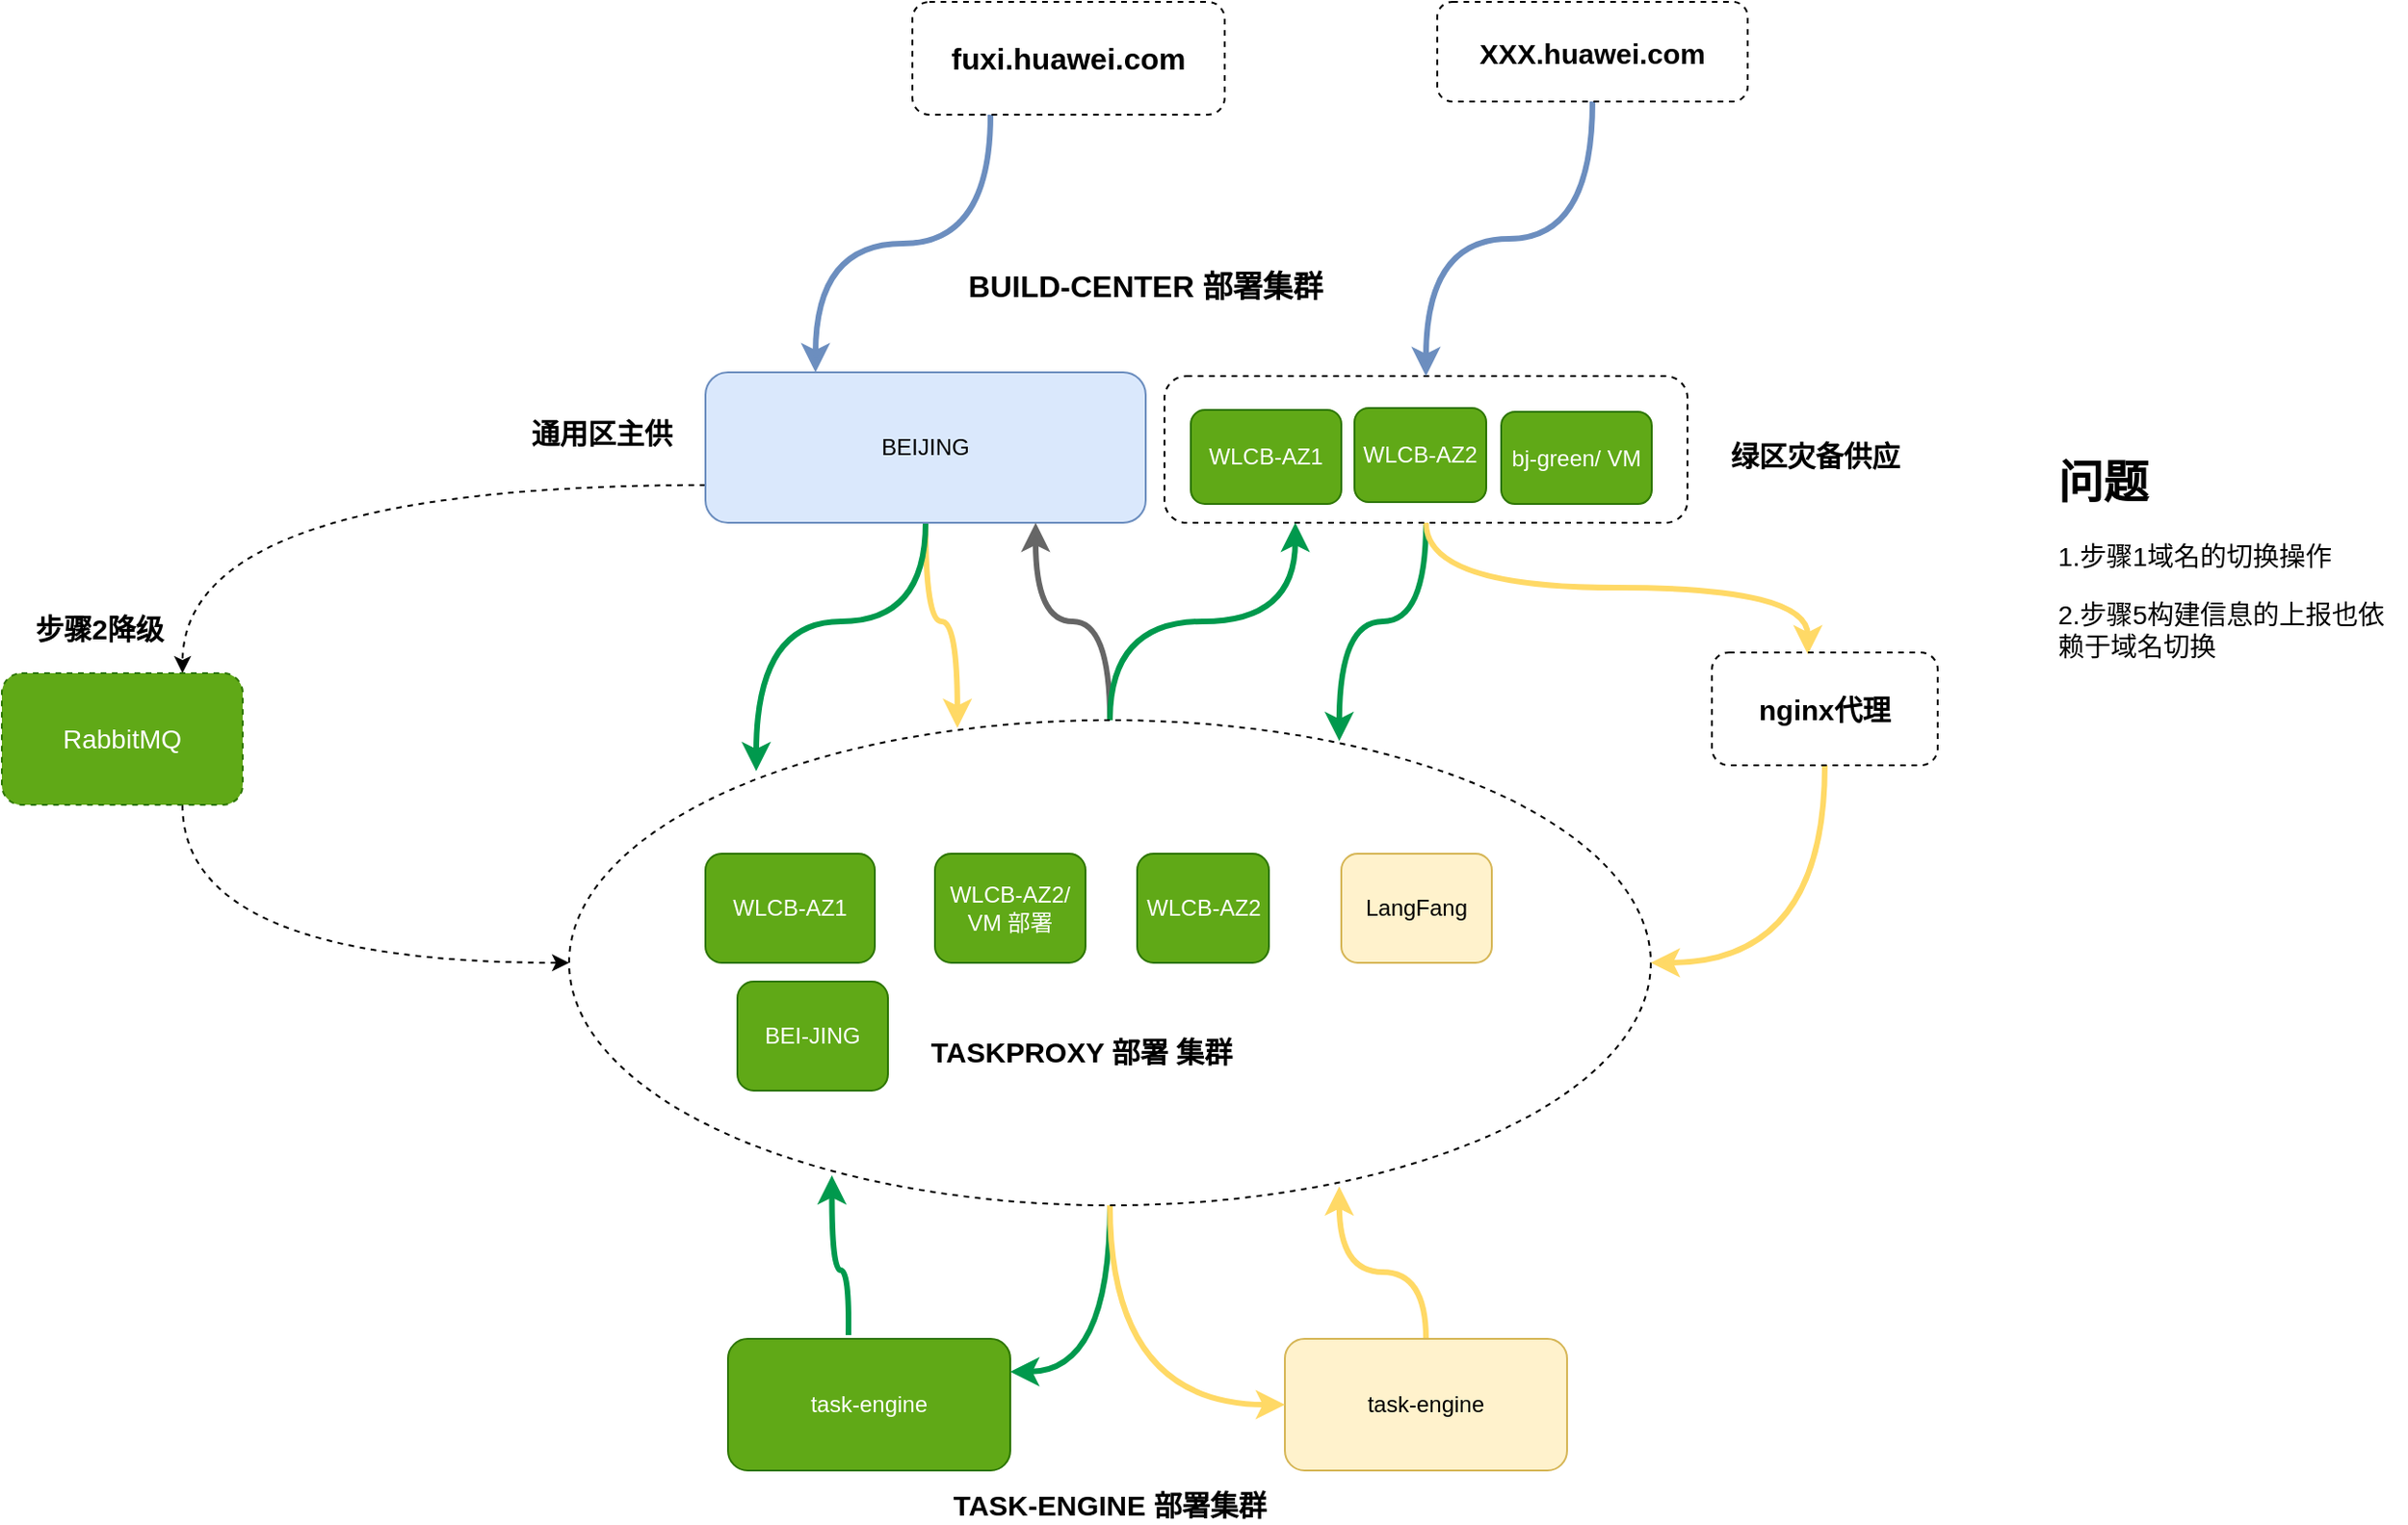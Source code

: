 <mxfile version="11.1.1" type="github"><diagram id="yFWzFQJoDG5LbQRGL9qd" name="Page-1"><mxGraphModel dx="2187" dy="2005" grid="1" gridSize="16" guides="1" tooltips="1" connect="1" arrows="1" fold="1" page="1" pageScale="1" pageWidth="827" pageHeight="1169" math="0" shadow="0"><root><mxCell id="0"/><mxCell id="1" parent="0"/><mxCell id="gq8OBRwm1sSner1v7Z7M-24" style="edgeStyle=orthogonalEdgeStyle;curved=1;rounded=0;orthogonalLoop=1;jettySize=auto;html=1;exitX=0;exitY=0.75;exitDx=0;exitDy=0;dashed=1;" edge="1" parent="1" source="uvSfwWdrj63MOaOLARCe-1"><mxGeometry relative="1" as="geometry"><mxPoint x="-368" y="256" as="targetPoint"/></mxGeometry></mxCell><mxCell id="gq8OBRwm1sSner1v7Z7M-38" style="edgeStyle=orthogonalEdgeStyle;curved=1;rounded=0;orthogonalLoop=1;jettySize=auto;html=1;exitX=0.5;exitY=1;exitDx=0;exitDy=0;entryX=0.359;entryY=0.016;entryDx=0;entryDy=0;entryPerimeter=0;fillColor=#fff2cc;strokeColor=#FFD966;strokeWidth=3;" edge="1" parent="1" source="uvSfwWdrj63MOaOLARCe-1" target="gq8OBRwm1sSner1v7Z7M-5"><mxGeometry relative="1" as="geometry"/></mxCell><mxCell id="gq8OBRwm1sSner1v7Z7M-39" style="edgeStyle=orthogonalEdgeStyle;curved=1;rounded=0;orthogonalLoop=1;jettySize=auto;html=1;exitX=0.5;exitY=1;exitDx=0;exitDy=0;entryX=0.173;entryY=0.105;entryDx=0;entryDy=0;entryPerimeter=0;strokeColor=#00994D;strokeWidth=3;" edge="1" parent="1" source="uvSfwWdrj63MOaOLARCe-1" target="gq8OBRwm1sSner1v7Z7M-5"><mxGeometry relative="1" as="geometry"/></mxCell><mxCell id="uvSfwWdrj63MOaOLARCe-1" value="BEIJING" style="rounded=1;whiteSpace=wrap;html=1;fillColor=#dae8fc;strokeColor=#6c8ebf;" parent="1" vertex="1"><mxGeometry x="-90" y="96" width="234" height="80" as="geometry"/></mxCell><mxCell id="uvSfwWdrj63MOaOLARCe-2" value="&lt;font style=&quot;font-size: 16px&quot;&gt;&lt;b&gt;BUILD-CENTER 部署集群&lt;/b&gt;&lt;/font&gt;" style="text;html=1;strokeColor=none;fillColor=none;align=center;verticalAlign=middle;whiteSpace=wrap;rounded=0;" parent="1" vertex="1"><mxGeometry x="19" y="40" width="250" height="20" as="geometry"/></mxCell><mxCell id="uvSfwWdrj63MOaOLARCe-3" value="WLCB-AZ1" style="rounded=1;whiteSpace=wrap;html=1;fillColor=#60a917;strokeColor=#2D7600;fontColor=#ffffff;" parent="1" vertex="1"><mxGeometry x="168" y="116" width="80" height="50" as="geometry"/></mxCell><mxCell id="uvSfwWdrj63MOaOLARCe-4" value="WLCB-AZ2" style="rounded=1;whiteSpace=wrap;html=1;fillColor=#60a917;strokeColor=#2D7600;fontColor=#ffffff;" parent="1" vertex="1"><mxGeometry x="255" y="115" width="70" height="50" as="geometry"/></mxCell><mxCell id="uvSfwWdrj63MOaOLARCe-5" value="bj-green/ VM" style="rounded=1;whiteSpace=wrap;html=1;fillColor=#60a917;strokeColor=#2D7600;fontColor=#ffffff;" parent="1" vertex="1"><mxGeometry x="333" y="117" width="80" height="49" as="geometry"/></mxCell><mxCell id="uvSfwWdrj63MOaOLARCe-9" value="&lt;font size=&quot;1&quot;&gt;&lt;b style=&quot;font-size: 15px&quot;&gt;TASKPROXY 部署 集群&lt;/b&gt;&lt;/font&gt;" style="text;html=1;strokeColor=none;fillColor=none;align=center;verticalAlign=middle;whiteSpace=wrap;rounded=0;" parent="1" vertex="1"><mxGeometry x="27" y="432" width="166" height="50" as="geometry"/></mxCell><mxCell id="uvSfwWdrj63MOaOLARCe-11" value="WLCB-AZ1" style="rounded=1;whiteSpace=wrap;html=1;fillColor=#60a917;strokeColor=#2D7600;fontColor=#ffffff;" parent="1" vertex="1"><mxGeometry x="-90" y="352" width="90" height="58" as="geometry"/></mxCell><mxCell id="uvSfwWdrj63MOaOLARCe-13" value="WLCB-AZ2" style="rounded=1;whiteSpace=wrap;html=1;fillColor=#60a917;strokeColor=#2D7600;fontColor=#ffffff;" parent="1" vertex="1"><mxGeometry x="139.5" y="352" width="70" height="58" as="geometry"/></mxCell><mxCell id="uvSfwWdrj63MOaOLARCe-14" value="WLCB-AZ2/ VM 部署" style="rounded=1;whiteSpace=wrap;html=1;fillColor=#60a917;strokeColor=#2D7600;fontColor=#ffffff;" parent="1" vertex="1"><mxGeometry x="32" y="352" width="80" height="58" as="geometry"/></mxCell><mxCell id="gq8OBRwm1sSner1v7Z7M-50" style="edgeStyle=orthogonalEdgeStyle;curved=1;rounded=0;orthogonalLoop=1;jettySize=auto;html=1;exitX=0.5;exitY=0;exitDx=0;exitDy=0;entryX=0.712;entryY=0.961;entryDx=0;entryDy=0;entryPerimeter=0;strokeColor=#FFD966;strokeWidth=3;" edge="1" parent="1" source="5XSUn6Na4wAI-ruY_wMz-1" target="gq8OBRwm1sSner1v7Z7M-5"><mxGeometry relative="1" as="geometry"/></mxCell><mxCell id="5XSUn6Na4wAI-ruY_wMz-1" value="task-engine" style="rounded=1;whiteSpace=wrap;html=1;fillColor=#fff2cc;strokeColor=#d6b656;" parent="1" vertex="1"><mxGeometry x="218" y="610" width="150" height="70" as="geometry"/></mxCell><mxCell id="gq8OBRwm1sSner1v7Z7M-29" style="edgeStyle=orthogonalEdgeStyle;curved=1;rounded=0;orthogonalLoop=1;jettySize=auto;html=1;entryX=0.243;entryY=0.938;entryDx=0;entryDy=0;entryPerimeter=0;strokeWidth=3;strokeColor=#00994D;" edge="1" parent="1" target="gq8OBRwm1sSner1v7Z7M-5"><mxGeometry relative="1" as="geometry"><mxPoint x="-14" y="608" as="sourcePoint"/></mxGeometry></mxCell><mxCell id="5XSUn6Na4wAI-ruY_wMz-2" value="task-engine" style="rounded=1;whiteSpace=wrap;html=1;fillColor=#60a917;strokeColor=#2D7600;fontColor=#ffffff;" parent="1" vertex="1"><mxGeometry x="-78" y="610" width="150" height="70" as="geometry"/></mxCell><mxCell id="5XSUn6Na4wAI-ruY_wMz-8" value="&lt;b&gt;&lt;font style=&quot;font-size: 15px&quot;&gt;TASK-ENGINE 部署集群&lt;/font&gt;&lt;/b&gt;" style="text;html=1;strokeColor=none;fillColor=none;align=center;verticalAlign=middle;whiteSpace=wrap;rounded=0;dashed=1;" parent="1" vertex="1"><mxGeometry x="20" y="688" width="210" height="20" as="geometry"/></mxCell><mxCell id="gq8OBRwm1sSner1v7Z7M-42" style="edgeStyle=orthogonalEdgeStyle;curved=1;rounded=0;orthogonalLoop=1;jettySize=auto;html=1;exitX=0.5;exitY=1;exitDx=0;exitDy=0;entryX=0.712;entryY=0.043;entryDx=0;entryDy=0;entryPerimeter=0;strokeColor=#00994D;strokeWidth=3;" edge="1" parent="1" source="gq8OBRwm1sSner1v7Z7M-1" target="gq8OBRwm1sSner1v7Z7M-5"><mxGeometry relative="1" as="geometry"/></mxCell><mxCell id="gq8OBRwm1sSner1v7Z7M-45" style="edgeStyle=orthogonalEdgeStyle;curved=1;rounded=0;orthogonalLoop=1;jettySize=auto;html=1;exitX=0.5;exitY=1;exitDx=0;exitDy=0;strokeColor=#FFD966;strokeWidth=3;entryX=0.425;entryY=0.017;entryDx=0;entryDy=0;entryPerimeter=0;" edge="1" parent="1" source="gq8OBRwm1sSner1v7Z7M-1" target="gq8OBRwm1sSner1v7Z7M-47"><mxGeometry relative="1" as="geometry"><mxPoint x="544" y="304" as="targetPoint"/></mxGeometry></mxCell><mxCell id="gq8OBRwm1sSner1v7Z7M-1" value="" style="rounded=1;whiteSpace=wrap;html=1;fillColor=none;dashed=1;" vertex="1" parent="1"><mxGeometry x="154" y="98" width="278" height="78" as="geometry"/></mxCell><mxCell id="gq8OBRwm1sSner1v7Z7M-31" style="edgeStyle=orthogonalEdgeStyle;curved=1;rounded=0;orthogonalLoop=1;jettySize=auto;html=1;exitX=0.5;exitY=0;exitDx=0;exitDy=0;entryX=0.75;entryY=1;entryDx=0;entryDy=0;fillColor=#f5f5f5;strokeColor=#666666;strokeWidth=3;" edge="1" parent="1" source="gq8OBRwm1sSner1v7Z7M-5" target="uvSfwWdrj63MOaOLARCe-1"><mxGeometry relative="1" as="geometry"/></mxCell><mxCell id="gq8OBRwm1sSner1v7Z7M-51" style="edgeStyle=orthogonalEdgeStyle;curved=1;rounded=0;orthogonalLoop=1;jettySize=auto;html=1;exitX=0.5;exitY=0;exitDx=0;exitDy=0;entryX=0.25;entryY=1;entryDx=0;entryDy=0;strokeColor=#00994D;strokeWidth=3;" edge="1" parent="1" source="gq8OBRwm1sSner1v7Z7M-5" target="gq8OBRwm1sSner1v7Z7M-1"><mxGeometry relative="1" as="geometry"/></mxCell><mxCell id="gq8OBRwm1sSner1v7Z7M-52" style="edgeStyle=orthogonalEdgeStyle;curved=1;rounded=0;orthogonalLoop=1;jettySize=auto;html=1;exitX=0.5;exitY=1;exitDx=0;exitDy=0;entryX=1;entryY=0.25;entryDx=0;entryDy=0;strokeColor=#00994D;strokeWidth=3;" edge="1" parent="1" source="gq8OBRwm1sSner1v7Z7M-5" target="5XSUn6Na4wAI-ruY_wMz-2"><mxGeometry relative="1" as="geometry"/></mxCell><mxCell id="gq8OBRwm1sSner1v7Z7M-53" style="edgeStyle=orthogonalEdgeStyle;curved=1;rounded=0;orthogonalLoop=1;jettySize=auto;html=1;exitX=0.5;exitY=1;exitDx=0;exitDy=0;entryX=0;entryY=0.5;entryDx=0;entryDy=0;strokeColor=#FFD966;strokeWidth=3;" edge="1" parent="1" source="gq8OBRwm1sSner1v7Z7M-5" target="5XSUn6Na4wAI-ruY_wMz-1"><mxGeometry relative="1" as="geometry"/></mxCell><mxCell id="gq8OBRwm1sSner1v7Z7M-5" value="" style="ellipse;whiteSpace=wrap;html=1;dashed=1;fillColor=none;" vertex="1" parent="1"><mxGeometry x="-162.5" y="281" width="575" height="258" as="geometry"/></mxCell><mxCell id="gq8OBRwm1sSner1v7Z7M-9" value="" style="shape=image;html=1;verticalAlign=top;verticalLabelPosition=bottom;labelBackgroundColor=#ffffff;imageAspect=0;aspect=fixed;image=https://cdn3.iconfinder.com/data/icons/letters-and-numbers-1/32/number_1_blue-128.png;dashed=1;fillColor=none;" vertex="1" parent="1"><mxGeometry x="-33" width="28" height="28" as="geometry"/></mxCell><mxCell id="gq8OBRwm1sSner1v7Z7M-11" value="LangFang" style="rounded=1;whiteSpace=wrap;html=1;fillColor=#fff2cc;strokeColor=#d6b656;" vertex="1" parent="1"><mxGeometry x="248" y="352" width="80" height="58" as="geometry"/></mxCell><mxCell id="gq8OBRwm1sSner1v7Z7M-12" value="&lt;b&gt;&lt;font style=&quot;font-size: 15px&quot;&gt;通用区主供&lt;/font&gt;&lt;/b&gt;" style="text;html=1;strokeColor=none;fillColor=none;align=center;verticalAlign=middle;whiteSpace=wrap;rounded=0;dashed=1;" vertex="1" parent="1"><mxGeometry x="-190" y="116" width="90" height="24" as="geometry"/></mxCell><mxCell id="gq8OBRwm1sSner1v7Z7M-13" value="&lt;b&gt;&lt;font style=&quot;font-size: 15px&quot;&gt;绿区灾备供应&lt;/font&gt;&lt;/b&gt;" style="text;html=1;strokeColor=none;fillColor=none;align=center;verticalAlign=middle;whiteSpace=wrap;rounded=0;dashed=1;" vertex="1" parent="1"><mxGeometry x="435" y="130" width="130" height="20" as="geometry"/></mxCell><mxCell id="gq8OBRwm1sSner1v7Z7M-19" style="edgeStyle=orthogonalEdgeStyle;curved=1;rounded=0;orthogonalLoop=1;jettySize=auto;html=1;exitX=0.25;exitY=1;exitDx=0;exitDy=0;entryX=0.25;entryY=0;entryDx=0;entryDy=0;fillColor=#dae8fc;strokeColor=#6c8ebf;strokeWidth=3;" edge="1" parent="1" source="gq8OBRwm1sSner1v7Z7M-17" target="uvSfwWdrj63MOaOLARCe-1"><mxGeometry relative="1" as="geometry"/></mxCell><mxCell id="gq8OBRwm1sSner1v7Z7M-17" value="&lt;b&gt;&lt;font style=&quot;font-size: 16px&quot;&gt;fuxi.huawei.com&lt;/font&gt;&lt;/b&gt;" style="rounded=1;whiteSpace=wrap;html=1;dashed=1;fillColor=none;" vertex="1" parent="1"><mxGeometry x="20" y="-101" width="166" height="60" as="geometry"/></mxCell><mxCell id="gq8OBRwm1sSner1v7Z7M-21" value="" style="shape=image;html=1;verticalAlign=top;verticalLabelPosition=bottom;labelBackgroundColor=#ffffff;imageAspect=0;aspect=fixed;image=https://cdn3.iconfinder.com/data/icons/letters-and-numbers-1/32/number_2_blue-128.png;dashed=1;fillColor=none;" vertex="1" parent="1"><mxGeometry x="-19" y="251" width="32" height="32" as="geometry"/></mxCell><mxCell id="gq8OBRwm1sSner1v7Z7M-25" style="edgeStyle=orthogonalEdgeStyle;curved=1;rounded=0;orthogonalLoop=1;jettySize=auto;html=1;exitX=0.75;exitY=1;exitDx=0;exitDy=0;dashed=1;" edge="1" parent="1" source="gq8OBRwm1sSner1v7Z7M-23" target="gq8OBRwm1sSner1v7Z7M-5"><mxGeometry relative="1" as="geometry"/></mxCell><mxCell id="gq8OBRwm1sSner1v7Z7M-23" value="&lt;font style=&quot;font-size: 14px&quot;&gt;RabbitMQ&lt;/font&gt;" style="rounded=1;whiteSpace=wrap;html=1;dashed=1;fillColor=#60a917;strokeColor=#2D7600;fontColor=#ffffff;" vertex="1" parent="1"><mxGeometry x="-464" y="256" width="128" height="70" as="geometry"/></mxCell><mxCell id="gq8OBRwm1sSner1v7Z7M-26" value="&lt;font style=&quot;font-size: 15px&quot;&gt;&lt;b&gt;步骤2降级&lt;/b&gt;&lt;/font&gt;" style="text;html=1;strokeColor=none;fillColor=none;align=center;verticalAlign=middle;whiteSpace=wrap;rounded=0;dashed=1;" vertex="1" parent="1"><mxGeometry x="-448" y="224" width="72" height="16" as="geometry"/></mxCell><mxCell id="gq8OBRwm1sSner1v7Z7M-28" value="" style="shape=image;html=1;verticalAlign=top;verticalLabelPosition=bottom;labelBackgroundColor=#ffffff;imageAspect=0;aspect=fixed;image=https://cdn3.iconfinder.com/data/icons/letters-and-numbers-1/32/number_3_blue-128.png;dashed=1;fillColor=none;" vertex="1" parent="1"><mxGeometry x="107.5" y="594" width="32" height="32" as="geometry"/></mxCell><mxCell id="gq8OBRwm1sSner1v7Z7M-30" value="" style="shape=image;html=1;verticalAlign=top;verticalLabelPosition=bottom;labelBackgroundColor=#ffffff;imageAspect=0;aspect=fixed;image=https://cdn3.iconfinder.com/data/icons/letters-and-numbers-1/32/number_4_blue-128.png;dashed=1;fillColor=none;" vertex="1" parent="1"><mxGeometry x="-14" y="560" width="34" height="34" as="geometry"/></mxCell><mxCell id="gq8OBRwm1sSner1v7Z7M-32" value="" style="shape=image;html=1;verticalAlign=top;verticalLabelPosition=bottom;labelBackgroundColor=#ffffff;imageAspect=0;aspect=fixed;image=https://cdn3.iconfinder.com/data/icons/letters-and-numbers-1/32/number_5_blue-128.png;dashed=1;fillColor=none;" vertex="1" parent="1"><mxGeometry x="139.5" y="203" width="29" height="29" as="geometry"/></mxCell><mxCell id="gq8OBRwm1sSner1v7Z7M-34" value="&lt;h1&gt;问题&lt;/h1&gt;&lt;p style=&quot;font-size: 14px&quot;&gt;&lt;font style=&quot;font-size: 14px&quot;&gt;1.步骤1域名的切换操作&lt;/font&gt;&lt;/p&gt;&lt;p style=&quot;font-size: 14px&quot;&gt;2.步骤5构建信息的上报也依赖于域名切换&lt;/p&gt;" style="text;html=1;strokeColor=none;fillColor=none;spacing=5;spacingTop=-20;whiteSpace=wrap;overflow=hidden;rounded=0;dashed=1;" vertex="1" parent="1"><mxGeometry x="624" y="135" width="190" height="120" as="geometry"/></mxCell><mxCell id="gq8OBRwm1sSner1v7Z7M-48" style="edgeStyle=orthogonalEdgeStyle;curved=1;rounded=0;orthogonalLoop=1;jettySize=auto;html=1;exitX=0.5;exitY=1;exitDx=0;exitDy=0;strokeColor=#FFD966;strokeWidth=3;" edge="1" parent="1" source="gq8OBRwm1sSner1v7Z7M-47" target="gq8OBRwm1sSner1v7Z7M-5"><mxGeometry relative="1" as="geometry"/></mxCell><mxCell id="gq8OBRwm1sSner1v7Z7M-47" value="&lt;b&gt;&lt;font style=&quot;font-size: 15px&quot;&gt;nginx代理&lt;/font&gt;&lt;/b&gt;" style="rounded=1;whiteSpace=wrap;html=1;dashed=1;fillColor=none;" vertex="1" parent="1"><mxGeometry x="445" y="245" width="120" height="60" as="geometry"/></mxCell><mxCell id="gq8OBRwm1sSner1v7Z7M-54" value="BEI-JING" style="rounded=1;whiteSpace=wrap;html=1;fillColor=#60a917;strokeColor=#2D7600;fontColor=#ffffff;" vertex="1" parent="1"><mxGeometry x="-73" y="420" width="80" height="58" as="geometry"/></mxCell><mxCell id="gq8OBRwm1sSner1v7Z7M-55" value="" style="shape=image;html=1;verticalAlign=top;verticalLabelPosition=bottom;labelBackgroundColor=#ffffff;imageAspect=0;aspect=fixed;image=https://cdn3.iconfinder.com/data/icons/letters-and-numbers-1/32/number_4_blue-128.png;dashed=1;fillColor=none;" vertex="1" parent="1"><mxGeometry x="288" y="543" width="34" height="34" as="geometry"/></mxCell><mxCell id="gq8OBRwm1sSner1v7Z7M-56" value="" style="shape=image;html=1;verticalAlign=top;verticalLabelPosition=bottom;labelBackgroundColor=#ffffff;imageAspect=0;aspect=fixed;image=https://cdn3.iconfinder.com/data/icons/letters-and-numbers-1/32/number_2_blue-128.png;dashed=1;fillColor=none;" vertex="1" parent="1"><mxGeometry x="296" y="213" width="32" height="32" as="geometry"/></mxCell><mxCell id="gq8OBRwm1sSner1v7Z7M-58" style="edgeStyle=orthogonalEdgeStyle;curved=1;rounded=0;orthogonalLoop=1;jettySize=auto;html=1;exitX=0.5;exitY=1;exitDx=0;exitDy=0;entryX=0.5;entryY=0;entryDx=0;entryDy=0;strokeColor=#6c8ebf;strokeWidth=3;fillColor=#dae8fc;" edge="1" parent="1" source="gq8OBRwm1sSner1v7Z7M-57" target="gq8OBRwm1sSner1v7Z7M-1"><mxGeometry relative="1" as="geometry"/></mxCell><mxCell id="gq8OBRwm1sSner1v7Z7M-57" value="&lt;font style=&quot;font-size: 15px&quot;&gt;&lt;b&gt;XXX.huawei.com&lt;/b&gt;&lt;/font&gt;" style="rounded=1;whiteSpace=wrap;html=1;dashed=1;strokeColor=#000000;fillColor=none;" vertex="1" parent="1"><mxGeometry x="299" y="-101" width="165" height="53" as="geometry"/></mxCell><mxCell id="gq8OBRwm1sSner1v7Z7M-59" value="" style="shape=image;html=1;verticalAlign=top;verticalLabelPosition=bottom;labelBackgroundColor=#ffffff;imageAspect=0;aspect=fixed;image=https://cdn3.iconfinder.com/data/icons/letters-and-numbers-1/32/number_1_blue-128.png;dashed=1;fillColor=none;" vertex="1" parent="1"><mxGeometry x="314" y="-14" width="28" height="28" as="geometry"/></mxCell></root></mxGraphModel></diagram></mxfile>